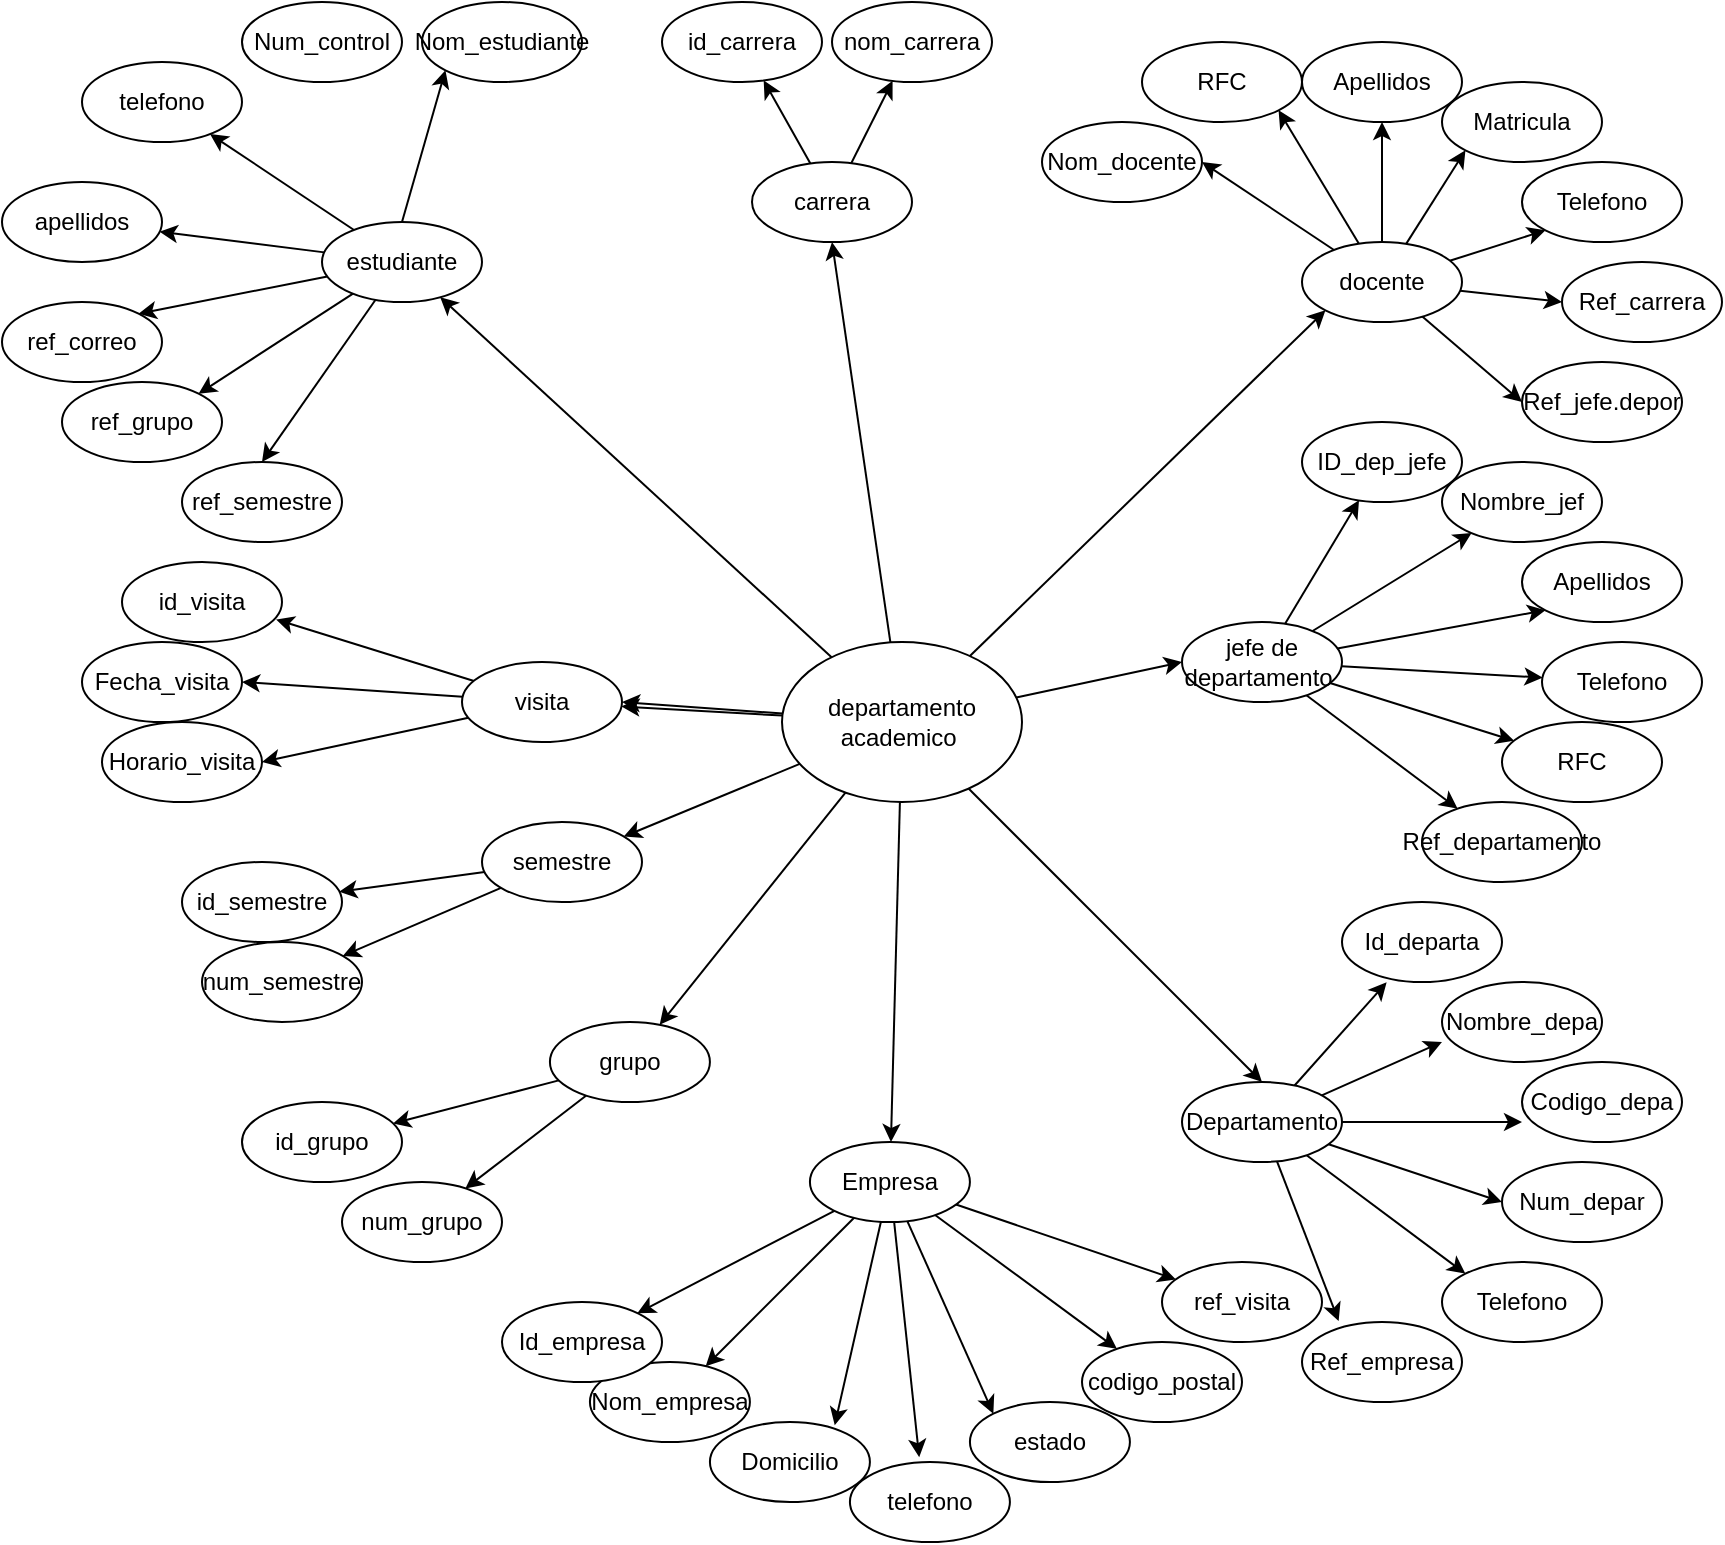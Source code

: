 <mxfile>
    <diagram id="DFX1t5zApD6ArRqoyr5K" name="Page-1">
        <mxGraphModel dx="504" dy="1762" grid="1" gridSize="10" guides="1" tooltips="1" connect="1" arrows="1" fold="1" page="1" pageScale="1" pageWidth="850" pageHeight="1100" math="0" shadow="0">
            <root>
                <mxCell id="0"/>
                <mxCell id="1" parent="0"/>
                <mxCell id="11" style="edgeStyle=none;html=1;entryX=0.5;entryY=0;entryDx=0;entryDy=0;" parent="1" source="2" target="8" edge="1">
                    <mxGeometry relative="1" as="geometry"/>
                </mxCell>
                <mxCell id="53" style="edgeStyle=none;html=1;entryX=1;entryY=0.5;entryDx=0;entryDy=0;" parent="1" source="2" target="7" edge="1">
                    <mxGeometry relative="1" as="geometry"/>
                </mxCell>
                <mxCell id="54" style="edgeStyle=none;html=1;entryX=0;entryY=0.5;entryDx=0;entryDy=0;" parent="1" source="2" target="10" edge="1">
                    <mxGeometry relative="1" as="geometry"/>
                </mxCell>
                <mxCell id="55" style="edgeStyle=none;html=1;entryX=0;entryY=1;entryDx=0;entryDy=0;" parent="1" source="2" target="9" edge="1">
                    <mxGeometry relative="1" as="geometry"/>
                </mxCell>
                <mxCell id="56" style="edgeStyle=none;html=1;entryX=0.5;entryY=1;entryDx=0;entryDy=0;" parent="1" source="2" target="4" edge="1">
                    <mxGeometry relative="1" as="geometry"/>
                </mxCell>
                <mxCell id="57" style="edgeStyle=none;html=1;" parent="1" source="2" target="3" edge="1">
                    <mxGeometry relative="1" as="geometry"/>
                </mxCell>
                <mxCell id="95" style="edgeStyle=none;html=1;" parent="1" source="2" target="69" edge="1">
                    <mxGeometry relative="1" as="geometry"/>
                </mxCell>
                <mxCell id="113" value="" style="edgeStyle=none;html=1;" edge="1" parent="1" source="2" target="7">
                    <mxGeometry relative="1" as="geometry"/>
                </mxCell>
                <mxCell id="114" style="edgeStyle=none;html=1;" edge="1" parent="1" source="2" target="86">
                    <mxGeometry relative="1" as="geometry"/>
                </mxCell>
                <mxCell id="116" style="edgeStyle=none;html=1;" edge="1" parent="1" source="2" target="96">
                    <mxGeometry relative="1" as="geometry"/>
                </mxCell>
                <mxCell id="2" value="departamento academico&amp;nbsp;" style="ellipse;whiteSpace=wrap;html=1;" parent="1" vertex="1">
                    <mxGeometry x="400" y="310" width="120" height="80" as="geometry"/>
                </mxCell>
                <mxCell id="20" style="edgeStyle=none;html=1;exitX=0.5;exitY=0;exitDx=0;exitDy=0;entryX=0;entryY=1;entryDx=0;entryDy=0;" parent="1" source="3" target="16" edge="1">
                    <mxGeometry relative="1" as="geometry"/>
                </mxCell>
                <mxCell id="22" style="edgeStyle=none;html=1;" parent="1" source="3" target="15" edge="1">
                    <mxGeometry relative="1" as="geometry"/>
                </mxCell>
                <mxCell id="23" style="edgeStyle=none;html=1;" parent="1" source="3" target="19" edge="1">
                    <mxGeometry relative="1" as="geometry"/>
                </mxCell>
                <mxCell id="24" style="edgeStyle=none;html=1;entryX=1;entryY=0;entryDx=0;entryDy=0;" parent="1" source="3" target="18" edge="1">
                    <mxGeometry relative="1" as="geometry"/>
                </mxCell>
                <mxCell id="25" style="edgeStyle=none;html=1;entryX=1;entryY=0;entryDx=0;entryDy=0;" parent="1" source="3" target="17" edge="1">
                    <mxGeometry relative="1" as="geometry"/>
                </mxCell>
                <mxCell id="26" style="edgeStyle=none;html=1;entryX=0.5;entryY=0;entryDx=0;entryDy=0;" parent="1" source="3" target="6" edge="1">
                    <mxGeometry relative="1" as="geometry"/>
                </mxCell>
                <mxCell id="3" value="estudiante" style="ellipse;whiteSpace=wrap;html=1;" parent="1" vertex="1">
                    <mxGeometry x="170" y="100" width="80" height="40" as="geometry"/>
                </mxCell>
                <mxCell id="29" style="edgeStyle=none;html=1;" parent="1" source="4" target="28" edge="1">
                    <mxGeometry relative="1" as="geometry"/>
                </mxCell>
                <mxCell id="30" style="edgeStyle=none;html=1;" parent="1" source="4" target="27" edge="1">
                    <mxGeometry relative="1" as="geometry"/>
                </mxCell>
                <mxCell id="4" value="carrera" style="ellipse;whiteSpace=wrap;html=1;" parent="1" vertex="1">
                    <mxGeometry x="385" y="70" width="80" height="40" as="geometry"/>
                </mxCell>
                <mxCell id="6" value="ref_semestre" style="ellipse;whiteSpace=wrap;html=1;" parent="1" vertex="1">
                    <mxGeometry x="100" y="220" width="80" height="40" as="geometry"/>
                </mxCell>
                <mxCell id="88" style="edgeStyle=none;html=1;entryX=0.963;entryY=0.719;entryDx=0;entryDy=0;entryPerimeter=0;" parent="1" source="7" target="75" edge="1">
                    <mxGeometry relative="1" as="geometry"/>
                </mxCell>
                <mxCell id="89" style="edgeStyle=none;html=1;entryX=1;entryY=0.5;entryDx=0;entryDy=0;" parent="1" source="7" target="85" edge="1">
                    <mxGeometry relative="1" as="geometry"/>
                </mxCell>
                <mxCell id="90" style="edgeStyle=none;html=1;entryX=1;entryY=0.5;entryDx=0;entryDy=0;" parent="1" source="7" target="87" edge="1">
                    <mxGeometry relative="1" as="geometry">
                        <mxPoint x="150" y="360" as="targetPoint"/>
                    </mxGeometry>
                </mxCell>
                <mxCell id="7" value="visita" style="ellipse;whiteSpace=wrap;html=1;" parent="1" vertex="1">
                    <mxGeometry x="240" y="320" width="80" height="40" as="geometry"/>
                </mxCell>
                <mxCell id="63" style="edgeStyle=none;html=1;entryX=0.279;entryY=1.004;entryDx=0;entryDy=0;entryPerimeter=0;" parent="1" source="8" target="51" edge="1">
                    <mxGeometry relative="1" as="geometry"/>
                </mxCell>
                <mxCell id="64" style="edgeStyle=none;html=1;entryX=0;entryY=0.75;entryDx=0;entryDy=0;entryPerimeter=0;" parent="1" source="8" target="58" edge="1">
                    <mxGeometry relative="1" as="geometry"/>
                </mxCell>
                <mxCell id="65" style="edgeStyle=none;html=1;entryX=0;entryY=0.75;entryDx=0;entryDy=0;entryPerimeter=0;" parent="1" source="8" target="59" edge="1">
                    <mxGeometry relative="1" as="geometry"/>
                </mxCell>
                <mxCell id="66" style="edgeStyle=none;html=1;entryX=0;entryY=0.5;entryDx=0;entryDy=0;" parent="1" source="8" target="60" edge="1">
                    <mxGeometry relative="1" as="geometry"/>
                </mxCell>
                <mxCell id="67" style="edgeStyle=none;html=1;entryX=0;entryY=0;entryDx=0;entryDy=0;" parent="1" source="8" target="61" edge="1">
                    <mxGeometry relative="1" as="geometry"/>
                </mxCell>
                <mxCell id="68" style="edgeStyle=none;html=1;entryX=0.229;entryY=-0.012;entryDx=0;entryDy=0;entryPerimeter=0;" parent="1" source="8" target="62" edge="1">
                    <mxGeometry relative="1" as="geometry"/>
                </mxCell>
                <mxCell id="8" value="Departamento" style="ellipse;whiteSpace=wrap;html=1;" parent="1" vertex="1">
                    <mxGeometry x="600" y="530" width="80" height="40" as="geometry"/>
                </mxCell>
                <mxCell id="39" style="edgeStyle=none;html=1;entryX=1;entryY=0.5;entryDx=0;entryDy=0;" parent="1" source="9" target="36" edge="1">
                    <mxGeometry relative="1" as="geometry"/>
                </mxCell>
                <mxCell id="40" style="edgeStyle=none;html=1;entryX=1;entryY=1;entryDx=0;entryDy=0;" parent="1" source="9" target="35" edge="1">
                    <mxGeometry relative="1" as="geometry"/>
                </mxCell>
                <mxCell id="41" style="edgeStyle=none;html=1;entryX=0.5;entryY=1;entryDx=0;entryDy=0;" parent="1" source="9" target="33" edge="1">
                    <mxGeometry relative="1" as="geometry"/>
                </mxCell>
                <mxCell id="42" style="edgeStyle=none;html=1;entryX=0;entryY=1;entryDx=0;entryDy=0;" parent="1" source="9" target="34" edge="1">
                    <mxGeometry relative="1" as="geometry"/>
                </mxCell>
                <mxCell id="43" style="edgeStyle=none;html=1;entryX=0;entryY=1;entryDx=0;entryDy=0;" parent="1" source="9" target="32" edge="1">
                    <mxGeometry relative="1" as="geometry"/>
                </mxCell>
                <mxCell id="44" style="edgeStyle=none;html=1;entryX=0;entryY=0.5;entryDx=0;entryDy=0;" parent="1" source="9" target="31" edge="1">
                    <mxGeometry relative="1" as="geometry"/>
                </mxCell>
                <mxCell id="45" style="edgeStyle=none;html=1;entryX=0;entryY=0.5;entryDx=0;entryDy=0;" parent="1" source="9" target="38" edge="1">
                    <mxGeometry relative="1" as="geometry"/>
                </mxCell>
                <mxCell id="9" value="docente" style="ellipse;whiteSpace=wrap;html=1;" parent="1" vertex="1">
                    <mxGeometry x="660" y="110" width="80" height="40" as="geometry"/>
                </mxCell>
                <mxCell id="106" style="edgeStyle=none;html=1;" edge="1" parent="1" source="10" target="46">
                    <mxGeometry relative="1" as="geometry"/>
                </mxCell>
                <mxCell id="108" style="edgeStyle=none;html=1;" edge="1" parent="1" source="10" target="50">
                    <mxGeometry relative="1" as="geometry"/>
                </mxCell>
                <mxCell id="109" style="edgeStyle=none;html=1;" edge="1" parent="1" source="10" target="49">
                    <mxGeometry relative="1" as="geometry"/>
                </mxCell>
                <mxCell id="110" style="edgeStyle=none;html=1;entryX=0;entryY=1;entryDx=0;entryDy=0;" edge="1" parent="1" source="10" target="48">
                    <mxGeometry relative="1" as="geometry"/>
                </mxCell>
                <mxCell id="111" style="edgeStyle=none;html=1;" edge="1" parent="1" source="10" target="47">
                    <mxGeometry relative="1" as="geometry"/>
                </mxCell>
                <mxCell id="112" style="edgeStyle=none;html=1;" edge="1" parent="1" source="10" target="37">
                    <mxGeometry relative="1" as="geometry"/>
                </mxCell>
                <mxCell id="10" value="jefe de departamento&amp;nbsp;" style="ellipse;whiteSpace=wrap;html=1;" parent="1" vertex="1">
                    <mxGeometry x="600" y="300" width="80" height="40" as="geometry"/>
                </mxCell>
                <mxCell id="14" value="Num_control" style="ellipse;whiteSpace=wrap;html=1;" parent="1" vertex="1">
                    <mxGeometry x="130" y="-10" width="80" height="40" as="geometry"/>
                </mxCell>
                <mxCell id="15" value="telefono" style="ellipse;whiteSpace=wrap;html=1;" parent="1" vertex="1">
                    <mxGeometry x="50" y="20" width="80" height="40" as="geometry"/>
                </mxCell>
                <mxCell id="16" value="Nom_estudiante" style="ellipse;whiteSpace=wrap;html=1;" parent="1" vertex="1">
                    <mxGeometry x="220" y="-10" width="80" height="40" as="geometry"/>
                </mxCell>
                <mxCell id="17" value="ref_grupo" style="ellipse;whiteSpace=wrap;html=1;" parent="1" vertex="1">
                    <mxGeometry x="40" y="180" width="80" height="40" as="geometry"/>
                </mxCell>
                <mxCell id="18" value="ref_correo" style="ellipse;whiteSpace=wrap;html=1;" parent="1" vertex="1">
                    <mxGeometry x="10" y="140" width="80" height="40" as="geometry"/>
                </mxCell>
                <mxCell id="19" value="apellidos" style="ellipse;whiteSpace=wrap;html=1;" parent="1" vertex="1">
                    <mxGeometry x="10" y="80" width="80" height="40" as="geometry"/>
                </mxCell>
                <mxCell id="27" value="nom_carrera" style="ellipse;whiteSpace=wrap;html=1;" parent="1" vertex="1">
                    <mxGeometry x="425" y="-10" width="80" height="40" as="geometry"/>
                </mxCell>
                <mxCell id="28" value="id_carrera" style="ellipse;whiteSpace=wrap;html=1;" parent="1" vertex="1">
                    <mxGeometry x="340" y="-10" width="80" height="40" as="geometry"/>
                </mxCell>
                <mxCell id="31" value="Ref_carrera" style="ellipse;whiteSpace=wrap;html=1;" parent="1" vertex="1">
                    <mxGeometry x="790" y="120" width="80" height="40" as="geometry"/>
                </mxCell>
                <mxCell id="32" value="Telefono" style="ellipse;whiteSpace=wrap;html=1;" parent="1" vertex="1">
                    <mxGeometry x="770" y="70" width="80" height="40" as="geometry"/>
                </mxCell>
                <mxCell id="33" value="Apellidos" style="ellipse;whiteSpace=wrap;html=1;" parent="1" vertex="1">
                    <mxGeometry x="660" y="10" width="80" height="40" as="geometry"/>
                </mxCell>
                <mxCell id="34" value="Matricula" style="ellipse;whiteSpace=wrap;html=1;" parent="1" vertex="1">
                    <mxGeometry x="730" y="30" width="80" height="40" as="geometry"/>
                </mxCell>
                <mxCell id="35" value="RFC" style="ellipse;whiteSpace=wrap;html=1;" parent="1" vertex="1">
                    <mxGeometry x="580" y="10" width="80" height="40" as="geometry"/>
                </mxCell>
                <mxCell id="36" value="Nom_docente" style="ellipse;whiteSpace=wrap;html=1;" parent="1" vertex="1">
                    <mxGeometry x="530" y="50" width="80" height="40" as="geometry"/>
                </mxCell>
                <mxCell id="37" value="RFC" style="ellipse;whiteSpace=wrap;html=1;" parent="1" vertex="1">
                    <mxGeometry x="760" y="350" width="80" height="40" as="geometry"/>
                </mxCell>
                <mxCell id="38" value="Ref_jefe.depor" style="ellipse;whiteSpace=wrap;html=1;" parent="1" vertex="1">
                    <mxGeometry x="770" y="170" width="80" height="40" as="geometry"/>
                </mxCell>
                <mxCell id="46" value="Telefono" style="ellipse;whiteSpace=wrap;html=1;" parent="1" vertex="1">
                    <mxGeometry x="780" y="310" width="80" height="40" as="geometry"/>
                </mxCell>
                <mxCell id="47" value="Ref_departamento" style="ellipse;whiteSpace=wrap;html=1;" parent="1" vertex="1">
                    <mxGeometry x="720" y="390" width="80" height="40" as="geometry"/>
                </mxCell>
                <mxCell id="48" value="Apellidos" style="ellipse;whiteSpace=wrap;html=1;" parent="1" vertex="1">
                    <mxGeometry x="770" y="260" width="80" height="40" as="geometry"/>
                </mxCell>
                <mxCell id="49" value="Nombre_jef" style="ellipse;whiteSpace=wrap;html=1;" parent="1" vertex="1">
                    <mxGeometry x="730" y="220" width="80" height="40" as="geometry"/>
                </mxCell>
                <mxCell id="50" value="ID_dep_jefe" style="ellipse;whiteSpace=wrap;html=1;" parent="1" vertex="1">
                    <mxGeometry x="660" y="200" width="80" height="40" as="geometry"/>
                </mxCell>
                <mxCell id="51" value="Id_departa" style="ellipse;whiteSpace=wrap;html=1;" parent="1" vertex="1">
                    <mxGeometry x="680" y="440" width="80" height="40" as="geometry"/>
                </mxCell>
                <mxCell id="58" value="Nombre_depa" style="ellipse;whiteSpace=wrap;html=1;" parent="1" vertex="1">
                    <mxGeometry x="730" y="480" width="80" height="40" as="geometry"/>
                </mxCell>
                <mxCell id="59" value="Codigo_depa" style="ellipse;whiteSpace=wrap;html=1;" parent="1" vertex="1">
                    <mxGeometry x="770" y="520" width="80" height="40" as="geometry"/>
                </mxCell>
                <mxCell id="60" value="Num_depar" style="ellipse;whiteSpace=wrap;html=1;" parent="1" vertex="1">
                    <mxGeometry x="760" y="570" width="80" height="40" as="geometry"/>
                </mxCell>
                <mxCell id="61" value="Telefono" style="ellipse;whiteSpace=wrap;html=1;" parent="1" vertex="1">
                    <mxGeometry x="730" y="620" width="80" height="40" as="geometry"/>
                </mxCell>
                <mxCell id="62" value="Ref_empresa" style="ellipse;whiteSpace=wrap;html=1;" parent="1" vertex="1">
                    <mxGeometry x="660" y="650" width="80" height="40" as="geometry"/>
                </mxCell>
                <mxCell id="79" style="edgeStyle=none;html=1;" parent="1" source="69" target="70" edge="1">
                    <mxGeometry relative="1" as="geometry"/>
                </mxCell>
                <mxCell id="80" style="edgeStyle=none;html=1;entryX=0.78;entryY=0.04;entryDx=0;entryDy=0;entryPerimeter=0;" parent="1" source="69" target="74" edge="1">
                    <mxGeometry relative="1" as="geometry"/>
                </mxCell>
                <mxCell id="81" style="edgeStyle=none;html=1;entryX=0.433;entryY=-0.06;entryDx=0;entryDy=0;entryPerimeter=0;" parent="1" source="69" target="73" edge="1">
                    <mxGeometry relative="1" as="geometry"/>
                </mxCell>
                <mxCell id="82" style="edgeStyle=none;html=1;entryX=0;entryY=0;entryDx=0;entryDy=0;" parent="1" source="69" target="72" edge="1">
                    <mxGeometry relative="1" as="geometry"/>
                </mxCell>
                <mxCell id="92" style="edgeStyle=none;html=1;" parent="1" source="69" target="77" edge="1">
                    <mxGeometry relative="1" as="geometry"/>
                </mxCell>
                <mxCell id="93" style="edgeStyle=none;html=1;" parent="1" source="69" target="71" edge="1">
                    <mxGeometry relative="1" as="geometry"/>
                </mxCell>
                <mxCell id="94" style="edgeStyle=none;html=1;" parent="1" source="69" target="76" edge="1">
                    <mxGeometry relative="1" as="geometry"/>
                </mxCell>
                <mxCell id="69" value="Empresa" style="ellipse;whiteSpace=wrap;html=1;" parent="1" vertex="1">
                    <mxGeometry x="413.96" y="560" width="80" height="40" as="geometry"/>
                </mxCell>
                <mxCell id="70" value="Nom_empresa" style="ellipse;whiteSpace=wrap;html=1;" parent="1" vertex="1">
                    <mxGeometry x="303.96" y="670" width="80" height="40" as="geometry"/>
                </mxCell>
                <mxCell id="71" value="codigo_postal" style="ellipse;whiteSpace=wrap;html=1;" parent="1" vertex="1">
                    <mxGeometry x="550" y="660" width="80" height="40" as="geometry"/>
                </mxCell>
                <mxCell id="72" value="estado" style="ellipse;whiteSpace=wrap;html=1;" parent="1" vertex="1">
                    <mxGeometry x="493.96" y="690" width="80" height="40" as="geometry"/>
                </mxCell>
                <mxCell id="73" value="telefono" style="ellipse;whiteSpace=wrap;html=1;" parent="1" vertex="1">
                    <mxGeometry x="433.96" y="720" width="80" height="40" as="geometry"/>
                </mxCell>
                <mxCell id="74" value="Domicilio" style="ellipse;whiteSpace=wrap;html=1;" parent="1" vertex="1">
                    <mxGeometry x="363.96" y="700" width="80" height="40" as="geometry"/>
                </mxCell>
                <mxCell id="75" value="id_visita" style="ellipse;whiteSpace=wrap;html=1;" parent="1" vertex="1">
                    <mxGeometry x="70" y="270" width="80" height="40" as="geometry"/>
                </mxCell>
                <mxCell id="76" value="ref_visita" style="ellipse;whiteSpace=wrap;html=1;" parent="1" vertex="1">
                    <mxGeometry x="590" y="620" width="80" height="40" as="geometry"/>
                </mxCell>
                <mxCell id="77" value="Id_empresa" style="ellipse;whiteSpace=wrap;html=1;" parent="1" vertex="1">
                    <mxGeometry x="260" y="640" width="80" height="40" as="geometry"/>
                </mxCell>
                <mxCell id="85" value="Fecha_visita" style="ellipse;whiteSpace=wrap;html=1;" parent="1" vertex="1">
                    <mxGeometry x="50" y="310" width="80" height="40" as="geometry"/>
                </mxCell>
                <mxCell id="102" style="edgeStyle=none;html=1;" parent="1" source="86" target="97" edge="1">
                    <mxGeometry relative="1" as="geometry"/>
                </mxCell>
                <mxCell id="103" style="edgeStyle=none;html=1;" parent="1" source="86" target="98" edge="1">
                    <mxGeometry relative="1" as="geometry"/>
                </mxCell>
                <mxCell id="86" value="semestre" style="ellipse;whiteSpace=wrap;html=1;" parent="1" vertex="1">
                    <mxGeometry x="250" y="400" width="80" height="40" as="geometry"/>
                </mxCell>
                <mxCell id="87" value="Horario_visita" style="ellipse;whiteSpace=wrap;html=1;" parent="1" vertex="1">
                    <mxGeometry x="60" y="350" width="80" height="40" as="geometry"/>
                </mxCell>
                <mxCell id="104" style="edgeStyle=none;html=1;" parent="1" source="96" target="100" edge="1">
                    <mxGeometry relative="1" as="geometry"/>
                </mxCell>
                <mxCell id="105" style="edgeStyle=none;html=1;" parent="1" source="96" target="99" edge="1">
                    <mxGeometry relative="1" as="geometry"/>
                </mxCell>
                <mxCell id="96" value="grupo" style="ellipse;whiteSpace=wrap;html=1;" parent="1" vertex="1">
                    <mxGeometry x="283.96" y="500" width="80" height="40" as="geometry"/>
                </mxCell>
                <mxCell id="97" value="id_semestre" style="ellipse;whiteSpace=wrap;html=1;" parent="1" vertex="1">
                    <mxGeometry x="100" y="420" width="80" height="40" as="geometry"/>
                </mxCell>
                <mxCell id="98" value="num_semestre" style="ellipse;whiteSpace=wrap;html=1;" parent="1" vertex="1">
                    <mxGeometry x="110" y="460" width="80" height="40" as="geometry"/>
                </mxCell>
                <mxCell id="99" value="num_grupo" style="ellipse;whiteSpace=wrap;html=1;" parent="1" vertex="1">
                    <mxGeometry x="180" y="580" width="80" height="40" as="geometry"/>
                </mxCell>
                <mxCell id="100" value="id_grupo" style="ellipse;whiteSpace=wrap;html=1;" parent="1" vertex="1">
                    <mxGeometry x="130" y="540" width="80" height="40" as="geometry"/>
                </mxCell>
            </root>
        </mxGraphModel>
    </diagram>
</mxfile>